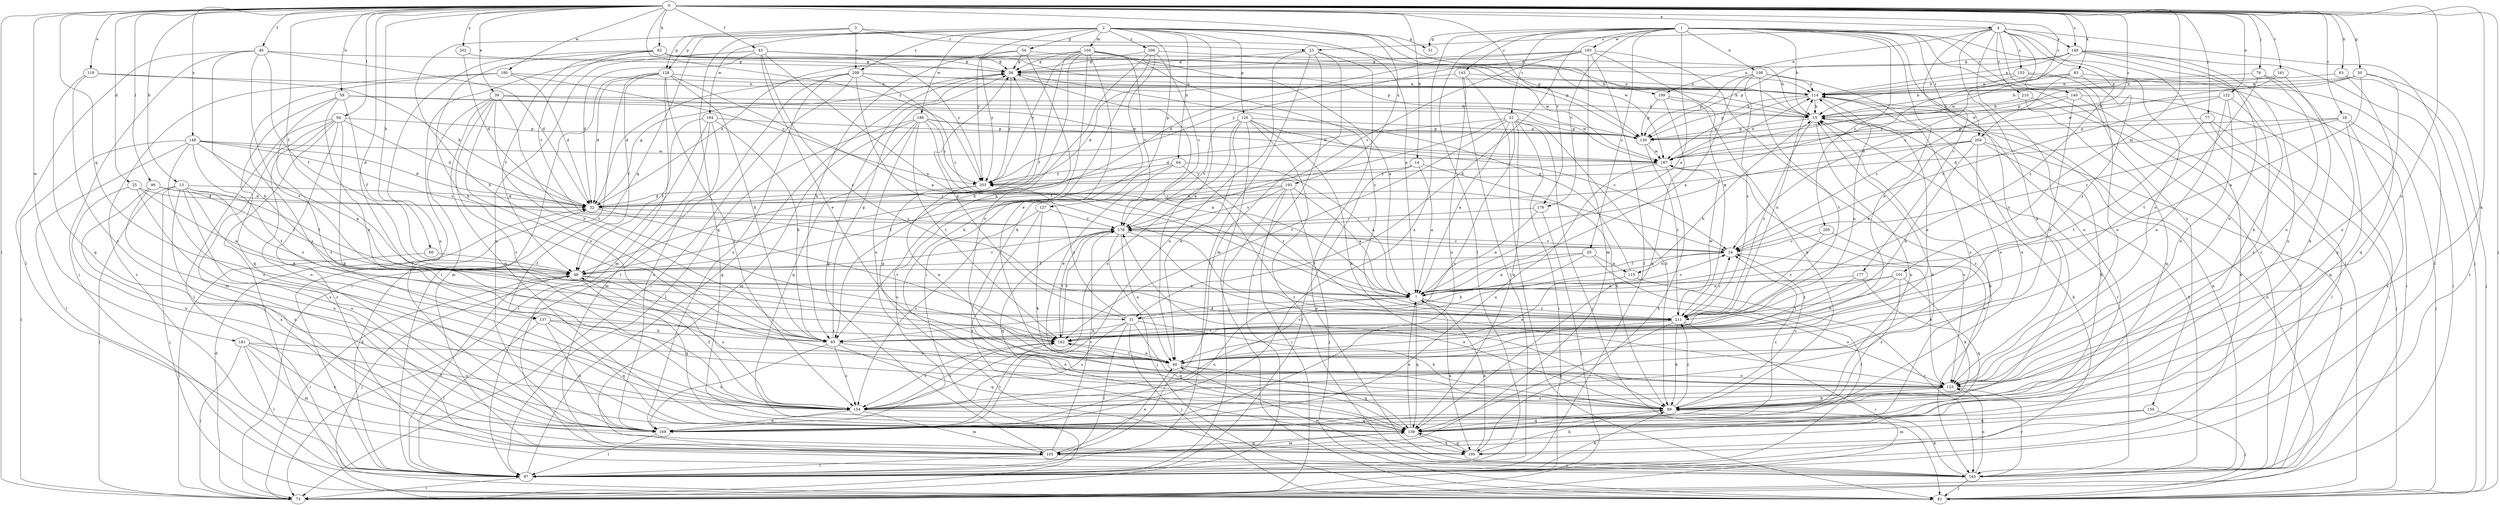 strict digraph  {
0;
1;
2;
3;
4;
7;
13;
14;
15;
16;
20;
22;
23;
24;
25;
31;
32;
39;
40;
43;
46;
48;
50;
51;
54;
56;
59;
60;
62;
63;
64;
65;
73;
76;
77;
81;
83;
89;
94;
96;
97;
101;
104;
105;
108;
109;
113;
114;
119;
122;
123;
126;
127;
128;
130;
137;
138;
140;
143;
145;
146;
149;
150;
153;
154;
161;
162;
169;
176;
177;
178;
180;
181;
183;
184;
186;
187;
193;
195;
202;
203;
204;
205;
206;
208;
210;
211;
0 -> 4  [label=a];
0 -> 13  [label=b];
0 -> 14  [label=b];
0 -> 16  [label=c];
0 -> 25  [label=d];
0 -> 31  [label=d];
0 -> 39  [label=e];
0 -> 43  [label=f];
0 -> 46  [label=f];
0 -> 48  [label=f];
0 -> 50  [label=g];
0 -> 59  [label=h];
0 -> 60  [label=h];
0 -> 62  [label=h];
0 -> 63  [label=h];
0 -> 73  [label=i];
0 -> 76  [label=j];
0 -> 77  [label=j];
0 -> 81  [label=j];
0 -> 83  [label=k];
0 -> 89  [label=k];
0 -> 94  [label=l];
0 -> 96  [label=l];
0 -> 101  [label=m];
0 -> 119  [label=o];
0 -> 122  [label=o];
0 -> 123  [label=o];
0 -> 137  [label=q];
0 -> 140  [label=r];
0 -> 146  [label=s];
0 -> 149  [label=s];
0 -> 161  [label=t];
0 -> 176  [label=v];
0 -> 180  [label=w];
0 -> 181  [label=w];
0 -> 193  [label=x];
0 -> 202  [label=y];
0 -> 203  [label=y];
0 -> 204  [label=z];
1 -> 7  [label=a];
1 -> 15  [label=b];
1 -> 20  [label=c];
1 -> 22  [label=c];
1 -> 31  [label=d];
1 -> 40  [label=e];
1 -> 51  [label=g];
1 -> 81  [label=j];
1 -> 97  [label=l];
1 -> 108  [label=n];
1 -> 123  [label=o];
1 -> 140  [label=r];
1 -> 143  [label=r];
1 -> 145  [label=r];
1 -> 169  [label=u];
1 -> 176  [label=v];
1 -> 183  [label=w];
1 -> 204  [label=z];
1 -> 205  [label=z];
2 -> 7  [label=a];
2 -> 40  [label=e];
2 -> 51  [label=g];
2 -> 54  [label=g];
2 -> 64  [label=h];
2 -> 104  [label=m];
2 -> 109  [label=n];
2 -> 126  [label=p];
2 -> 127  [label=p];
2 -> 128  [label=p];
2 -> 137  [label=q];
2 -> 138  [label=q];
2 -> 184  [label=w];
2 -> 186  [label=w];
2 -> 187  [label=w];
2 -> 203  [label=y];
2 -> 206  [label=z];
2 -> 208  [label=z];
3 -> 23  [label=c];
3 -> 65  [label=h];
3 -> 128  [label=p];
3 -> 130  [label=p];
3 -> 208  [label=z];
4 -> 23  [label=c];
4 -> 24  [label=c];
4 -> 81  [label=j];
4 -> 89  [label=k];
4 -> 109  [label=n];
4 -> 123  [label=o];
4 -> 149  [label=s];
4 -> 150  [label=s];
4 -> 153  [label=s];
4 -> 169  [label=u];
4 -> 177  [label=v];
4 -> 210  [label=z];
4 -> 211  [label=z];
7 -> 24  [label=c];
7 -> 31  [label=d];
7 -> 123  [label=o];
7 -> 138  [label=q];
7 -> 169  [label=u];
7 -> 195  [label=x];
7 -> 211  [label=z];
13 -> 32  [label=d];
13 -> 48  [label=f];
13 -> 65  [label=h];
13 -> 73  [label=i];
13 -> 81  [label=j];
13 -> 169  [label=u];
13 -> 195  [label=x];
13 -> 211  [label=z];
14 -> 7  [label=a];
14 -> 89  [label=k];
14 -> 97  [label=l];
14 -> 203  [label=y];
15 -> 130  [label=p];
15 -> 145  [label=r];
15 -> 169  [label=u];
15 -> 211  [label=z];
16 -> 24  [label=c];
16 -> 32  [label=d];
16 -> 81  [label=j];
16 -> 130  [label=p];
16 -> 138  [label=q];
16 -> 195  [label=x];
20 -> 7  [label=a];
20 -> 48  [label=f];
20 -> 65  [label=h];
20 -> 97  [label=l];
20 -> 113  [label=n];
22 -> 7  [label=a];
22 -> 32  [label=d];
22 -> 48  [label=f];
22 -> 73  [label=i];
22 -> 81  [label=j];
22 -> 89  [label=k];
22 -> 130  [label=p];
22 -> 138  [label=q];
22 -> 154  [label=s];
22 -> 162  [label=t];
23 -> 56  [label=g];
23 -> 73  [label=i];
23 -> 97  [label=l];
23 -> 105  [label=m];
23 -> 145  [label=r];
23 -> 169  [label=u];
24 -> 48  [label=f];
24 -> 113  [label=n];
24 -> 123  [label=o];
24 -> 178  [label=v];
25 -> 7  [label=a];
25 -> 32  [label=d];
25 -> 154  [label=s];
25 -> 169  [label=u];
31 -> 15  [label=b];
31 -> 56  [label=g];
31 -> 65  [label=h];
31 -> 81  [label=j];
31 -> 89  [label=k];
31 -> 97  [label=l];
31 -> 138  [label=q];
31 -> 154  [label=s];
31 -> 203  [label=y];
32 -> 56  [label=g];
32 -> 162  [label=t];
32 -> 178  [label=v];
39 -> 15  [label=b];
39 -> 65  [label=h];
39 -> 105  [label=m];
39 -> 123  [label=o];
39 -> 138  [label=q];
39 -> 154  [label=s];
39 -> 162  [label=t];
39 -> 187  [label=w];
40 -> 123  [label=o];
40 -> 138  [label=q];
40 -> 162  [label=t];
43 -> 7  [label=a];
43 -> 15  [label=b];
43 -> 32  [label=d];
43 -> 40  [label=e];
43 -> 56  [label=g];
43 -> 97  [label=l];
43 -> 130  [label=p];
43 -> 169  [label=u];
43 -> 211  [label=z];
46 -> 32  [label=d];
46 -> 48  [label=f];
46 -> 56  [label=g];
46 -> 65  [label=h];
46 -> 81  [label=j];
46 -> 97  [label=l];
46 -> 162  [label=t];
48 -> 7  [label=a];
48 -> 73  [label=i];
48 -> 81  [label=j];
48 -> 138  [label=q];
48 -> 154  [label=s];
48 -> 178  [label=v];
50 -> 7  [label=a];
50 -> 15  [label=b];
50 -> 114  [label=n];
50 -> 123  [label=o];
50 -> 145  [label=r];
50 -> 187  [label=w];
54 -> 15  [label=b];
54 -> 56  [label=g];
54 -> 65  [label=h];
54 -> 123  [label=o];
54 -> 203  [label=y];
56 -> 114  [label=n];
56 -> 203  [label=y];
56 -> 211  [label=z];
59 -> 15  [label=b];
59 -> 40  [label=e];
59 -> 48  [label=f];
59 -> 138  [label=q];
59 -> 154  [label=s];
59 -> 187  [label=w];
60 -> 48  [label=f];
60 -> 73  [label=i];
62 -> 48  [label=f];
62 -> 56  [label=g];
62 -> 65  [label=h];
62 -> 114  [label=n];
62 -> 130  [label=p];
62 -> 169  [label=u];
62 -> 178  [label=v];
62 -> 203  [label=y];
63 -> 81  [label=j];
63 -> 114  [label=n];
63 -> 138  [label=q];
64 -> 7  [label=a];
64 -> 40  [label=e];
64 -> 169  [label=u];
64 -> 203  [label=y];
64 -> 211  [label=z];
65 -> 56  [label=g];
65 -> 114  [label=n];
65 -> 123  [label=o];
65 -> 138  [label=q];
65 -> 154  [label=s];
65 -> 169  [label=u];
73 -> 32  [label=d];
76 -> 114  [label=n];
76 -> 123  [label=o];
76 -> 138  [label=q];
76 -> 162  [label=t];
77 -> 81  [label=j];
77 -> 97  [label=l];
77 -> 130  [label=p];
77 -> 162  [label=t];
81 -> 114  [label=n];
83 -> 15  [label=b];
83 -> 73  [label=i];
83 -> 114  [label=n];
83 -> 187  [label=w];
83 -> 211  [label=z];
89 -> 24  [label=c];
89 -> 138  [label=q];
89 -> 178  [label=v];
89 -> 211  [label=z];
94 -> 32  [label=d];
94 -> 81  [label=j];
94 -> 89  [label=k];
94 -> 97  [label=l];
94 -> 105  [label=m];
94 -> 130  [label=p];
94 -> 145  [label=r];
94 -> 169  [label=u];
96 -> 32  [label=d];
96 -> 48  [label=f];
96 -> 169  [label=u];
96 -> 195  [label=x];
97 -> 15  [label=b];
97 -> 32  [label=d];
97 -> 48  [label=f];
97 -> 56  [label=g];
97 -> 73  [label=i];
97 -> 89  [label=k];
101 -> 7  [label=a];
101 -> 65  [label=h];
101 -> 89  [label=k];
101 -> 154  [label=s];
101 -> 211  [label=z];
104 -> 7  [label=a];
104 -> 32  [label=d];
104 -> 40  [label=e];
104 -> 48  [label=f];
104 -> 56  [label=g];
104 -> 65  [label=h];
104 -> 89  [label=k];
104 -> 178  [label=v];
104 -> 203  [label=y];
104 -> 211  [label=z];
105 -> 15  [label=b];
105 -> 40  [label=e];
105 -> 56  [label=g];
105 -> 97  [label=l];
105 -> 138  [label=q];
105 -> 145  [label=r];
105 -> 178  [label=v];
108 -> 7  [label=a];
108 -> 114  [label=n];
108 -> 130  [label=p];
108 -> 162  [label=t];
108 -> 169  [label=u];
108 -> 211  [label=z];
109 -> 15  [label=b];
109 -> 89  [label=k];
109 -> 130  [label=p];
109 -> 138  [label=q];
113 -> 40  [label=e];
113 -> 56  [label=g];
113 -> 145  [label=r];
114 -> 15  [label=b];
114 -> 40  [label=e];
114 -> 130  [label=p];
114 -> 154  [label=s];
114 -> 187  [label=w];
119 -> 32  [label=d];
119 -> 114  [label=n];
119 -> 138  [label=q];
119 -> 154  [label=s];
122 -> 15  [label=b];
122 -> 24  [label=c];
122 -> 40  [label=e];
122 -> 123  [label=o];
122 -> 154  [label=s];
123 -> 89  [label=k];
123 -> 145  [label=r];
123 -> 154  [label=s];
126 -> 24  [label=c];
126 -> 40  [label=e];
126 -> 81  [label=j];
126 -> 89  [label=k];
126 -> 130  [label=p];
126 -> 145  [label=r];
126 -> 154  [label=s];
126 -> 178  [label=v];
127 -> 89  [label=k];
127 -> 154  [label=s];
127 -> 178  [label=v];
127 -> 195  [label=x];
128 -> 7  [label=a];
128 -> 32  [label=d];
128 -> 48  [label=f];
128 -> 65  [label=h];
128 -> 73  [label=i];
128 -> 97  [label=l];
128 -> 105  [label=m];
128 -> 114  [label=n];
128 -> 154  [label=s];
130 -> 187  [label=w];
130 -> 211  [label=z];
137 -> 65  [label=h];
137 -> 97  [label=l];
137 -> 138  [label=q];
137 -> 162  [label=t];
137 -> 169  [label=u];
138 -> 7  [label=a];
138 -> 24  [label=c];
138 -> 105  [label=m];
138 -> 195  [label=x];
140 -> 15  [label=b];
140 -> 24  [label=c];
140 -> 40  [label=e];
140 -> 73  [label=i];
140 -> 195  [label=x];
143 -> 32  [label=d];
143 -> 81  [label=j];
143 -> 97  [label=l];
143 -> 114  [label=n];
143 -> 169  [label=u];
145 -> 15  [label=b];
145 -> 40  [label=e];
145 -> 81  [label=j];
145 -> 89  [label=k];
145 -> 114  [label=n];
145 -> 123  [label=o];
146 -> 7  [label=a];
146 -> 24  [label=c];
146 -> 32  [label=d];
146 -> 73  [label=i];
146 -> 97  [label=l];
146 -> 154  [label=s];
146 -> 162  [label=t];
146 -> 187  [label=w];
149 -> 56  [label=g];
149 -> 89  [label=k];
149 -> 97  [label=l];
149 -> 114  [label=n];
149 -> 123  [label=o];
149 -> 130  [label=p];
149 -> 169  [label=u];
149 -> 187  [label=w];
150 -> 81  [label=j];
150 -> 105  [label=m];
150 -> 138  [label=q];
153 -> 73  [label=i];
153 -> 114  [label=n];
153 -> 123  [label=o];
153 -> 203  [label=y];
154 -> 48  [label=f];
154 -> 105  [label=m];
154 -> 138  [label=q];
154 -> 162  [label=t];
154 -> 169  [label=u];
161 -> 89  [label=k];
161 -> 114  [label=n];
161 -> 130  [label=p];
162 -> 40  [label=e];
162 -> 154  [label=s];
162 -> 178  [label=v];
169 -> 15  [label=b];
169 -> 97  [label=l];
169 -> 162  [label=t];
176 -> 7  [label=a];
176 -> 73  [label=i];
176 -> 178  [label=v];
177 -> 7  [label=a];
177 -> 138  [label=q];
177 -> 162  [label=t];
178 -> 24  [label=c];
178 -> 40  [label=e];
178 -> 81  [label=j];
178 -> 123  [label=o];
178 -> 138  [label=q];
178 -> 162  [label=t];
180 -> 32  [label=d];
180 -> 114  [label=n];
180 -> 145  [label=r];
180 -> 154  [label=s];
180 -> 203  [label=y];
181 -> 40  [label=e];
181 -> 73  [label=i];
181 -> 97  [label=l];
181 -> 105  [label=m];
181 -> 154  [label=s];
181 -> 169  [label=u];
183 -> 32  [label=d];
183 -> 56  [label=g];
183 -> 97  [label=l];
183 -> 105  [label=m];
183 -> 145  [label=r];
183 -> 178  [label=v];
183 -> 203  [label=y];
183 -> 211  [label=z];
184 -> 48  [label=f];
184 -> 65  [label=h];
184 -> 73  [label=i];
184 -> 105  [label=m];
184 -> 130  [label=p];
184 -> 169  [label=u];
186 -> 7  [label=a];
186 -> 97  [label=l];
186 -> 105  [label=m];
186 -> 123  [label=o];
186 -> 130  [label=p];
186 -> 138  [label=q];
186 -> 162  [label=t];
186 -> 187  [label=w];
186 -> 203  [label=y];
187 -> 114  [label=n];
187 -> 123  [label=o];
187 -> 169  [label=u];
187 -> 195  [label=x];
187 -> 203  [label=y];
193 -> 7  [label=a];
193 -> 32  [label=d];
193 -> 48  [label=f];
193 -> 73  [label=i];
193 -> 81  [label=j];
193 -> 97  [label=l];
193 -> 178  [label=v];
195 -> 7  [label=a];
195 -> 56  [label=g];
195 -> 89  [label=k];
195 -> 138  [label=q];
202 -> 32  [label=d];
202 -> 56  [label=g];
203 -> 32  [label=d];
203 -> 40  [label=e];
204 -> 7  [label=a];
204 -> 40  [label=e];
204 -> 65  [label=h];
204 -> 89  [label=k];
204 -> 145  [label=r];
204 -> 178  [label=v];
204 -> 187  [label=w];
205 -> 24  [label=c];
205 -> 123  [label=o];
205 -> 211  [label=z];
206 -> 56  [label=g];
206 -> 65  [label=h];
206 -> 73  [label=i];
206 -> 89  [label=k];
206 -> 178  [label=v];
206 -> 187  [label=w];
208 -> 15  [label=b];
208 -> 24  [label=c];
208 -> 32  [label=d];
208 -> 73  [label=i];
208 -> 97  [label=l];
208 -> 114  [label=n];
208 -> 169  [label=u];
208 -> 211  [label=z];
210 -> 15  [label=b];
210 -> 138  [label=q];
210 -> 145  [label=r];
211 -> 24  [label=c];
211 -> 40  [label=e];
211 -> 73  [label=i];
211 -> 89  [label=k];
211 -> 114  [label=n];
211 -> 138  [label=q];
211 -> 162  [label=t];
211 -> 187  [label=w];
}

